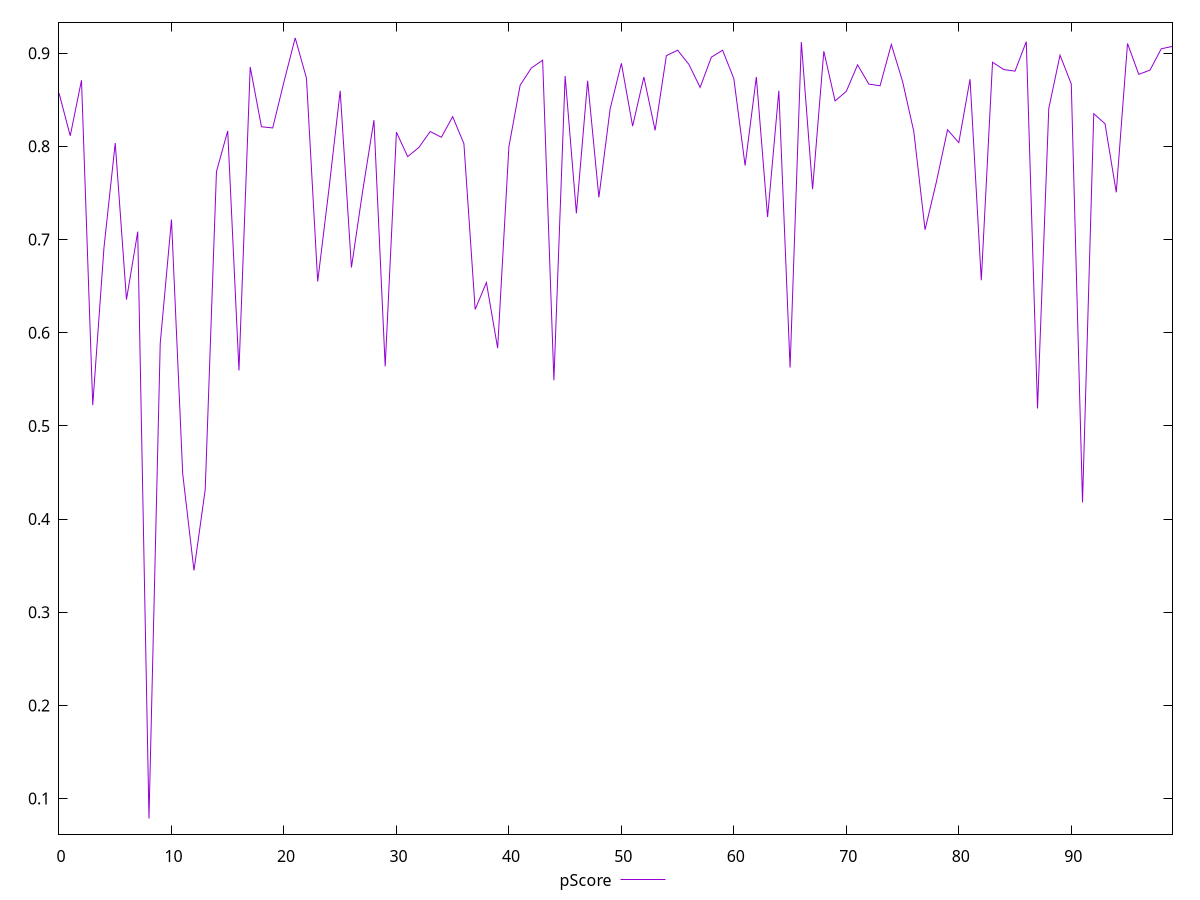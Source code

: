 reset

$pScore <<EOF
0 0.8572715965407928
1 0.8113556541937215
2 0.8709399994433453
3 0.5222977626415202
4 0.6914413085912845
5 0.8035186874875309
6 0.6355687241019408
7 0.7084615645721388
8 0.07858341751976011
9 0.5885426950516086
10 0.7214140134985083
11 0.44839508834974245
12 0.34482487933919
13 0.43163927047378053
14 0.7729580013297298
15 0.8165422264407045
16 0.5594721702974768
17 0.8852545587085482
18 0.8210535555611554
19 0.8197672581975773
20 0.8691830104379025
21 0.9163971786250911
22 0.8732700171677366
23 0.6549350746331426
24 0.7540638793185721
25 0.8596805293199475
26 0.6700279267051173
27 0.7521757078729148
28 0.8280884419200208
29 0.5638911808988767
30 0.8152485857242217
31 0.7889938703081874
32 0.7989178886164037
33 0.8158956610829252
34 0.8097844608080844
35 0.8318959315329637
36 0.8028626975320403
37 0.6249777618279531
38 0.6538386217702896
39 0.583427523927262
40 0.7995763928725942
41 0.8656451987618368
42 0.884131791144663
43 0.8924519953997028
44 0.5489477897068757
45 0.8755853285196511
46 0.7282299584825781
47 0.8703552313020714
48 0.7452436298593894
49 0.8400682221931516
50 0.8891520440062339
51 0.8216958913913784
52 0.874429529362319
53 0.8171882776617283
54 0.8973291639725256
55 0.9031673203601163
56 0.8880436409238062
57 0.8632693970081604
58 0.8957133036797424
59 0.9031673203601163
60 0.872688880070929
61 0.7794097958309101
62 0.874429529362319
63 0.7241407443891612
64 0.8596805293199475
65 0.5625907832253756
66 0.9119112530226632
67 0.7540638793185721
68 0.9021161263191454
69 0.8487418407401026
70 0.8590795068847735
71 0.8874878810873725
72 0.8668279577890818
73 0.8650525269764151
74 0.909375633668921
75 0.8697695667830522
76 0.8158956610829252
77 0.7105062999415583
78 0.76142079932855
79 0.8178338106025932
80 0.8039815559214859
81 0.8721068283815396
82 0.6562779067288105
83 0.8902562615076617
84 0.8824401089284055
85 0.8807394987150604
86 0.912414687309443
87 0.5187318922506539
88 0.8406922777819599
89 0.8978655626213592
90 0.8670038921899943
91 0.4179040354487611
92 0.8350519508154269
93 0.8242597177328815
94 0.7506743457436341
95 0.9103935540110555
96 0.8773119855813609
97 0.8817966216598477
98 0.9047353834108512
99 0.9073252563220231
EOF

set key outside below
set xrange [0:99]
set yrange [0.061827142297653494:0.9331534538471977]
set trange [0.061827142297653494:0.9331534538471977]
set terminal svg size 640, 500 enhanced background rgb 'white'
set output "reprap/total-blocking-time/samples/pages+cached+noexternal+nomedia+nocss/pScore/values.svg"

plot $pScore title "pScore" with line

reset
